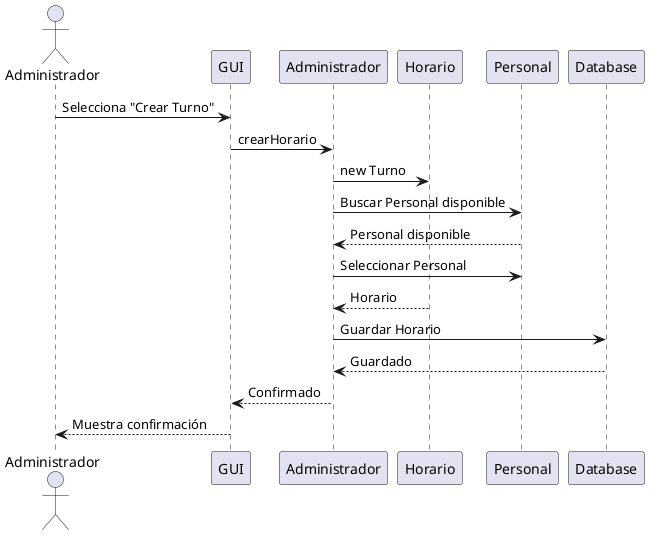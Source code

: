 @startuml
actor Administrador
participant "GUI" as GUI
participant "Administrador" as Ad
participant "Horario" as H
participant "Personal" as Ps
participant "Database" as DB

Administrador -> GUI: Selecciona "Crear Turno"
GUI -> Ad: crearHorario
Ad -> H: new Turno
Ad -> Ps: Buscar Personal disponible
Ps --> Ad: Personal disponible
Ad -> Ps: Seleccionar Personal
H --> Ad: Horario
Ad -> DB: Guardar Horario
DB --> Ad: Guardado
Ad --> GUI: Confirmado
GUI --> Administrador: Muestra confirmación
@enduml